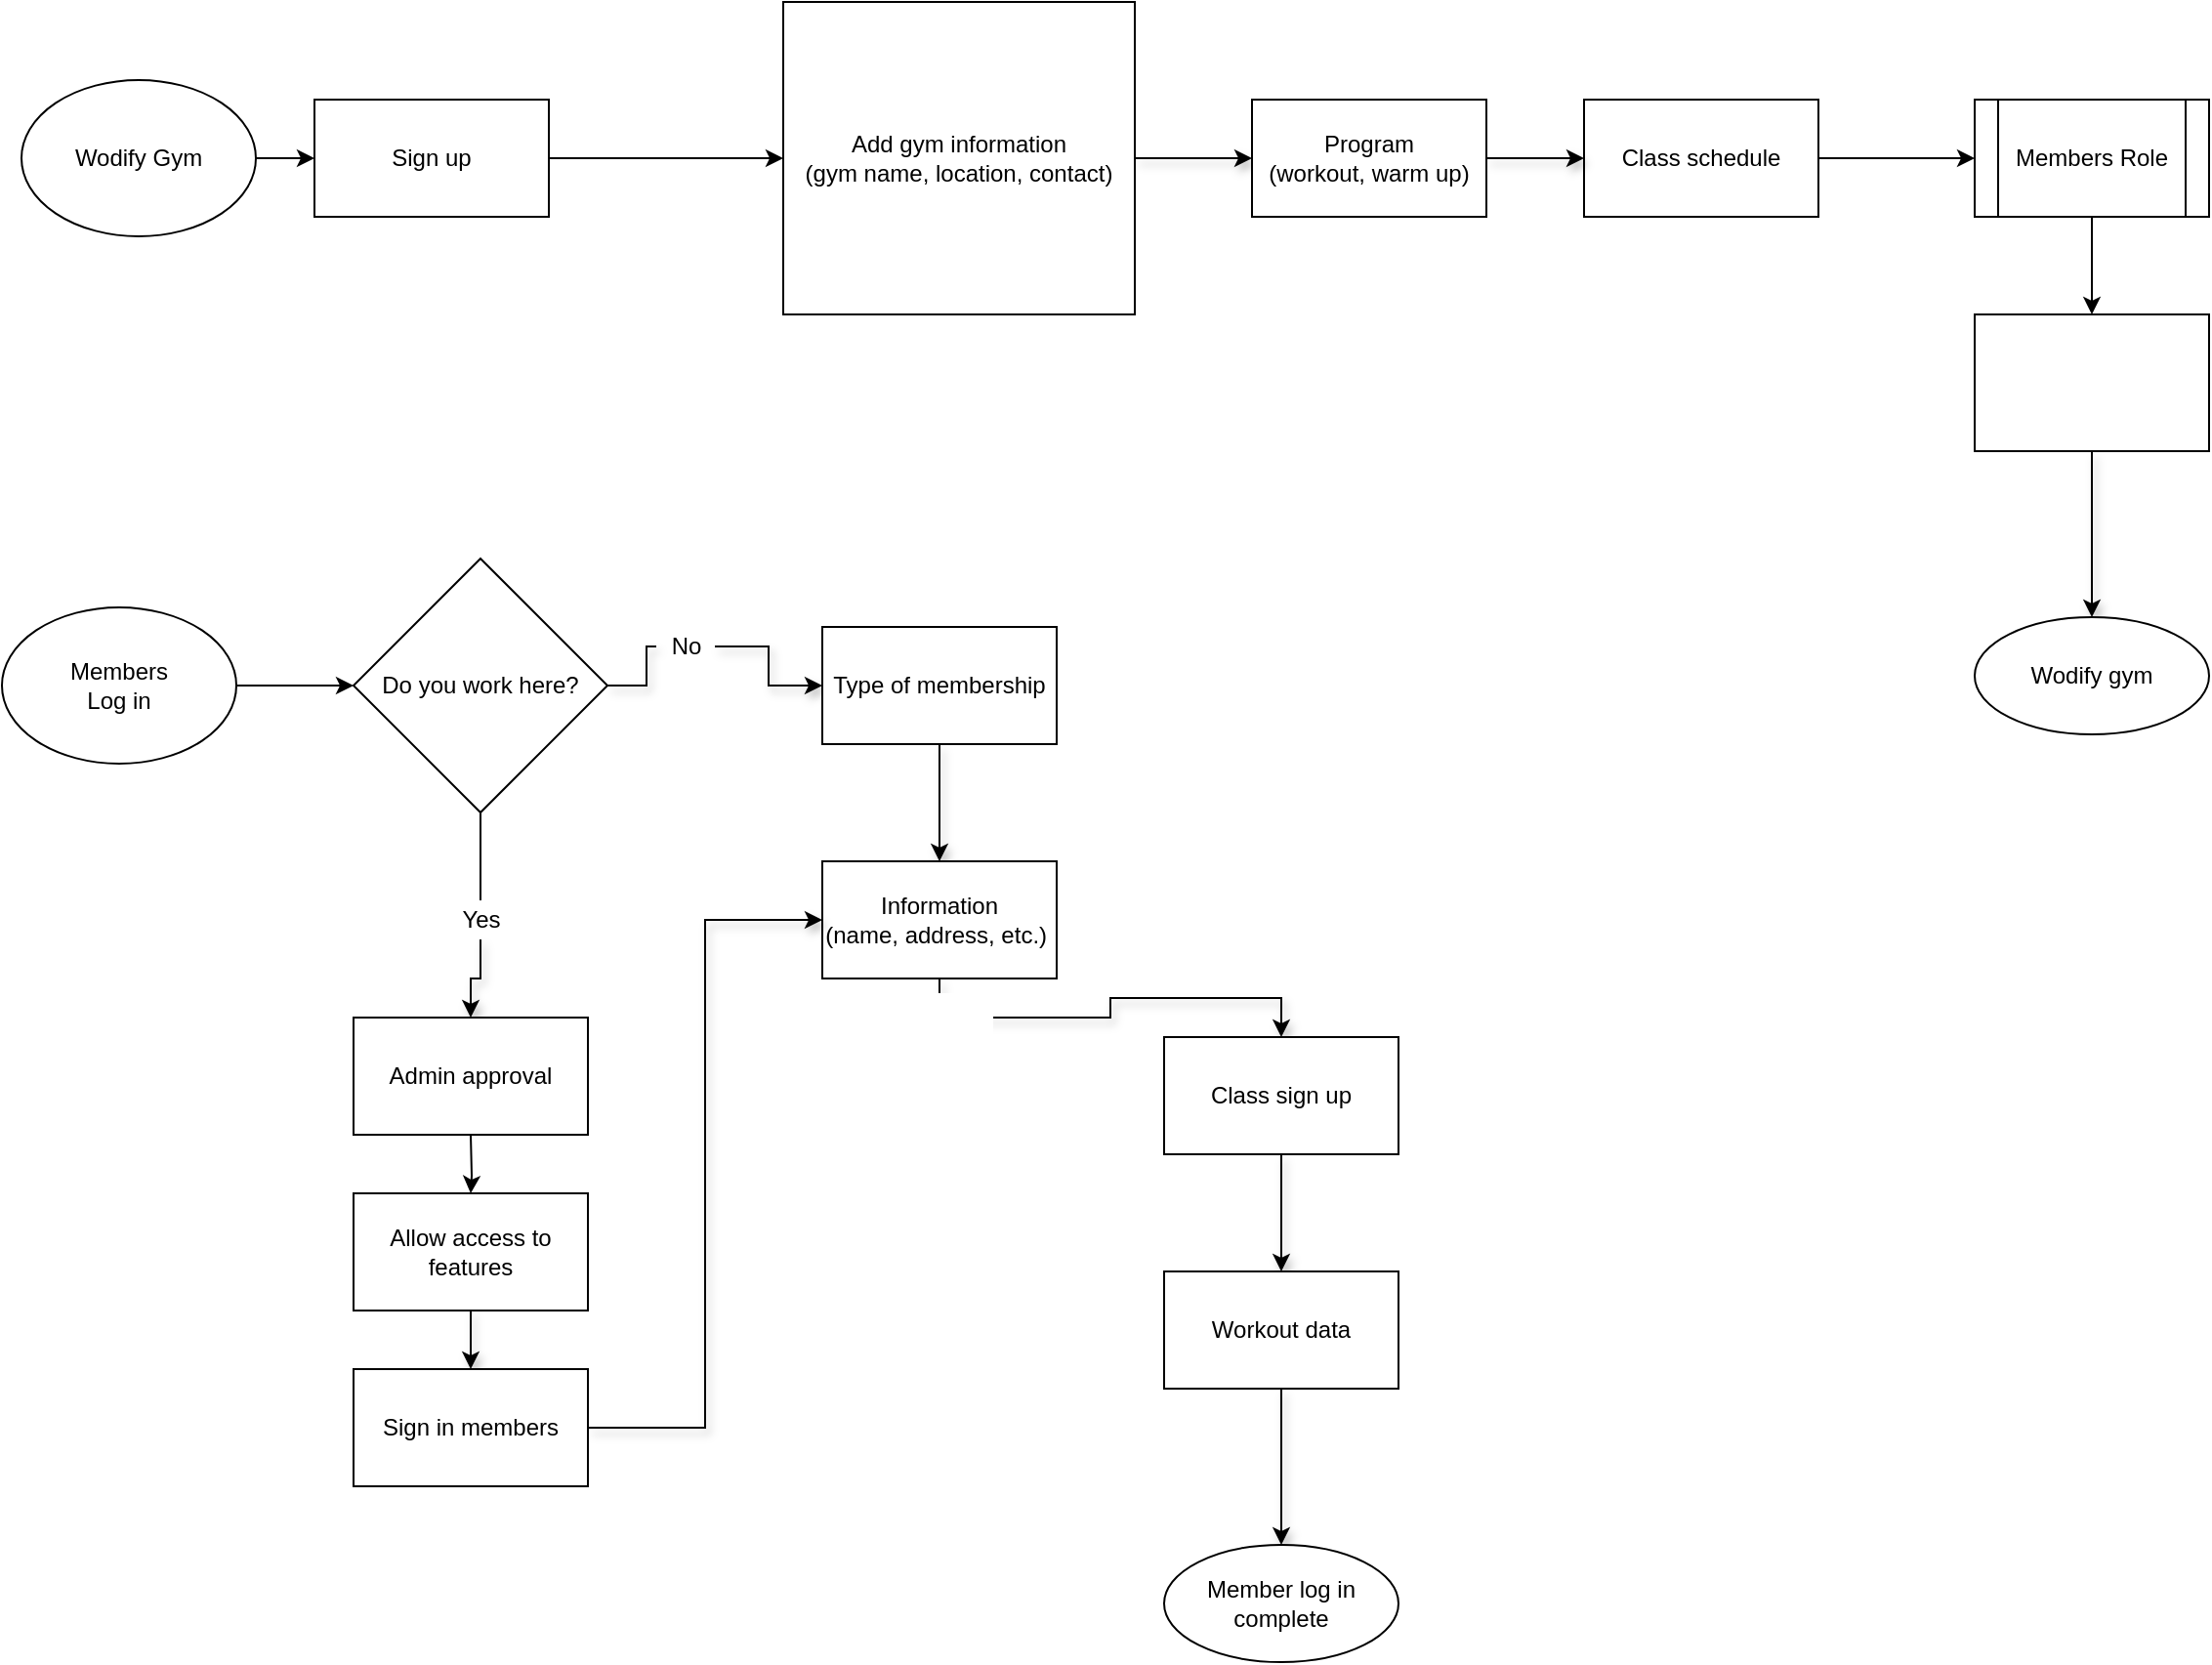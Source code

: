 <mxfile version="16.0.3" type="github">
  <diagram id="RcLsMqSNe8nh3_PVpQBb" name="Page-1">
    <mxGraphModel dx="769" dy="457" grid="1" gridSize="10" guides="1" tooltips="1" connect="1" arrows="1" fold="1" page="1" pageScale="1" pageWidth="850" pageHeight="1100" math="0" shadow="0">
      <root>
        <mxCell id="0" />
        <mxCell id="1" parent="0" />
        <mxCell id="UwSYvGgoTBaX2EDQLk_I-1" value="Wodify Gym" style="ellipse;whiteSpace=wrap;html=1;" vertex="1" parent="1">
          <mxGeometry x="50" y="70" width="120" height="80" as="geometry" />
        </mxCell>
        <mxCell id="UwSYvGgoTBaX2EDQLk_I-2" value="" style="endArrow=classic;html=1;rounded=0;exitX=1;exitY=0.5;exitDx=0;exitDy=0;" edge="1" parent="1" source="UwSYvGgoTBaX2EDQLk_I-1">
          <mxGeometry width="50" height="50" relative="1" as="geometry">
            <mxPoint x="370" y="260" as="sourcePoint" />
            <mxPoint x="200" y="110" as="targetPoint" />
          </mxGeometry>
        </mxCell>
        <mxCell id="UwSYvGgoTBaX2EDQLk_I-36" value="" style="edgeStyle=orthogonalEdgeStyle;rounded=0;orthogonalLoop=1;jettySize=auto;html=1;shadow=1;" edge="1" parent="1" source="UwSYvGgoTBaX2EDQLk_I-3" target="UwSYvGgoTBaX2EDQLk_I-35">
          <mxGeometry relative="1" as="geometry" />
        </mxCell>
        <mxCell id="UwSYvGgoTBaX2EDQLk_I-3" value="Add gym information&lt;br&gt;(gym name, location, contact)" style="rounded=0;whiteSpace=wrap;html=1;" vertex="1" parent="1">
          <mxGeometry x="440" y="30" width="180" height="160" as="geometry" />
        </mxCell>
        <mxCell id="UwSYvGgoTBaX2EDQLk_I-8" value="Sign up" style="rounded=0;whiteSpace=wrap;html=1;" vertex="1" parent="1">
          <mxGeometry x="200" y="80" width="120" height="60" as="geometry" />
        </mxCell>
        <mxCell id="UwSYvGgoTBaX2EDQLk_I-9" value="" style="endArrow=classic;html=1;rounded=0;entryX=0;entryY=0.5;entryDx=0;entryDy=0;exitX=1;exitY=0.5;exitDx=0;exitDy=0;" edge="1" parent="1" source="UwSYvGgoTBaX2EDQLk_I-8" target="UwSYvGgoTBaX2EDQLk_I-3">
          <mxGeometry width="50" height="50" relative="1" as="geometry">
            <mxPoint x="260" y="170" as="sourcePoint" />
            <mxPoint x="310" y="120" as="targetPoint" />
          </mxGeometry>
        </mxCell>
        <mxCell id="UwSYvGgoTBaX2EDQLk_I-13" value="Members&lt;br&gt;Log in" style="ellipse;whiteSpace=wrap;html=1;" vertex="1" parent="1">
          <mxGeometry x="40" y="340" width="120" height="80" as="geometry" />
        </mxCell>
        <mxCell id="UwSYvGgoTBaX2EDQLk_I-14" value="" style="endArrow=classic;html=1;rounded=0;exitX=1;exitY=0.5;exitDx=0;exitDy=0;entryX=0;entryY=0.5;entryDx=0;entryDy=0;" edge="1" parent="1" source="UwSYvGgoTBaX2EDQLk_I-13" target="UwSYvGgoTBaX2EDQLk_I-18">
          <mxGeometry width="50" height="50" relative="1" as="geometry">
            <mxPoint x="240" y="320" as="sourcePoint" />
            <mxPoint x="230" y="380" as="targetPoint" />
          </mxGeometry>
        </mxCell>
        <mxCell id="UwSYvGgoTBaX2EDQLk_I-22" value="" style="edgeStyle=orthogonalEdgeStyle;rounded=0;orthogonalLoop=1;jettySize=auto;html=1;shadow=1;startArrow=none;" edge="1" parent="1" source="UwSYvGgoTBaX2EDQLk_I-39" target="UwSYvGgoTBaX2EDQLk_I-21">
          <mxGeometry relative="1" as="geometry" />
        </mxCell>
        <mxCell id="UwSYvGgoTBaX2EDQLk_I-24" value="" style="edgeStyle=orthogonalEdgeStyle;rounded=0;orthogonalLoop=1;jettySize=auto;html=1;startArrow=none;" edge="1" parent="1" target="UwSYvGgoTBaX2EDQLk_I-23">
          <mxGeometry relative="1" as="geometry">
            <mxPoint x="280" y="610" as="sourcePoint" />
          </mxGeometry>
        </mxCell>
        <mxCell id="UwSYvGgoTBaX2EDQLk_I-18" value="Do you work here?" style="rhombus;whiteSpace=wrap;html=1;" vertex="1" parent="1">
          <mxGeometry x="220" y="315" width="130" height="130" as="geometry" />
        </mxCell>
        <mxCell id="UwSYvGgoTBaX2EDQLk_I-43" value="" style="edgeStyle=orthogonalEdgeStyle;rounded=0;orthogonalLoop=1;jettySize=auto;html=1;shadow=1;" edge="1" parent="1" source="UwSYvGgoTBaX2EDQLk_I-21" target="UwSYvGgoTBaX2EDQLk_I-42">
          <mxGeometry relative="1" as="geometry" />
        </mxCell>
        <mxCell id="UwSYvGgoTBaX2EDQLk_I-21" value="&lt;span&gt;Type of membership&lt;/span&gt;" style="whiteSpace=wrap;html=1;" vertex="1" parent="1">
          <mxGeometry x="460" y="350" width="120" height="60" as="geometry" />
        </mxCell>
        <mxCell id="UwSYvGgoTBaX2EDQLk_I-55" value="" style="edgeStyle=orthogonalEdgeStyle;rounded=0;orthogonalLoop=1;jettySize=auto;html=1;shadow=1;" edge="1" parent="1" source="UwSYvGgoTBaX2EDQLk_I-23" target="UwSYvGgoTBaX2EDQLk_I-54">
          <mxGeometry relative="1" as="geometry" />
        </mxCell>
        <mxCell id="UwSYvGgoTBaX2EDQLk_I-23" value="Allow access to features" style="whiteSpace=wrap;html=1;" vertex="1" parent="1">
          <mxGeometry x="220" y="640" width="120" height="60" as="geometry" />
        </mxCell>
        <mxCell id="UwSYvGgoTBaX2EDQLk_I-26" value="Class schedule" style="whiteSpace=wrap;html=1;" vertex="1" parent="1">
          <mxGeometry x="850" y="80" width="120" height="60" as="geometry" />
        </mxCell>
        <mxCell id="UwSYvGgoTBaX2EDQLk_I-32" value="" style="edgeStyle=orthogonalEdgeStyle;rounded=0;orthogonalLoop=1;jettySize=auto;html=1;" edge="1" parent="1" source="UwSYvGgoTBaX2EDQLk_I-29" target="UwSYvGgoTBaX2EDQLk_I-31">
          <mxGeometry relative="1" as="geometry" />
        </mxCell>
        <mxCell id="UwSYvGgoTBaX2EDQLk_I-29" value="Members Role" style="shape=process;whiteSpace=wrap;html=1;backgroundOutline=1;" vertex="1" parent="1">
          <mxGeometry x="1050" y="80" width="120" height="60" as="geometry" />
        </mxCell>
        <mxCell id="UwSYvGgoTBaX2EDQLk_I-30" value="" style="endArrow=classic;html=1;rounded=0;exitX=1;exitY=0.5;exitDx=0;exitDy=0;entryX=0;entryY=0.5;entryDx=0;entryDy=0;" edge="1" parent="1" source="UwSYvGgoTBaX2EDQLk_I-26" target="UwSYvGgoTBaX2EDQLk_I-29">
          <mxGeometry width="50" height="50" relative="1" as="geometry">
            <mxPoint x="940" y="190" as="sourcePoint" />
            <mxPoint x="990" y="140" as="targetPoint" />
          </mxGeometry>
        </mxCell>
        <mxCell id="UwSYvGgoTBaX2EDQLk_I-34" value="" style="edgeStyle=orthogonalEdgeStyle;rounded=0;orthogonalLoop=1;jettySize=auto;html=1;shadow=1;" edge="1" parent="1" source="UwSYvGgoTBaX2EDQLk_I-31" target="UwSYvGgoTBaX2EDQLk_I-33">
          <mxGeometry relative="1" as="geometry" />
        </mxCell>
        <mxCell id="UwSYvGgoTBaX2EDQLk_I-31" value="" style="whiteSpace=wrap;html=1;" vertex="1" parent="1">
          <mxGeometry x="1050" y="190" width="120" height="70" as="geometry" />
        </mxCell>
        <mxCell id="UwSYvGgoTBaX2EDQLk_I-33" value="Wodify gym" style="ellipse;whiteSpace=wrap;html=1;" vertex="1" parent="1">
          <mxGeometry x="1050" y="345" width="120" height="60" as="geometry" />
        </mxCell>
        <mxCell id="UwSYvGgoTBaX2EDQLk_I-37" value="" style="edgeStyle=orthogonalEdgeStyle;rounded=0;orthogonalLoop=1;jettySize=auto;html=1;shadow=1;" edge="1" parent="1" source="UwSYvGgoTBaX2EDQLk_I-35" target="UwSYvGgoTBaX2EDQLk_I-26">
          <mxGeometry relative="1" as="geometry" />
        </mxCell>
        <mxCell id="UwSYvGgoTBaX2EDQLk_I-35" value="Program&lt;br&gt;(workout, warm up)" style="whiteSpace=wrap;html=1;rounded=0;" vertex="1" parent="1">
          <mxGeometry x="680" y="80" width="120" height="60" as="geometry" />
        </mxCell>
        <mxCell id="UwSYvGgoTBaX2EDQLk_I-39" value="No" style="text;html=1;resizable=0;autosize=1;align=center;verticalAlign=middle;points=[];fillColor=none;strokeColor=none;rounded=0;" vertex="1" parent="1">
          <mxGeometry x="375" y="350" width="30" height="20" as="geometry" />
        </mxCell>
        <mxCell id="UwSYvGgoTBaX2EDQLk_I-40" value="" style="edgeStyle=orthogonalEdgeStyle;rounded=0;orthogonalLoop=1;jettySize=auto;html=1;shadow=1;endArrow=none;" edge="1" parent="1" source="UwSYvGgoTBaX2EDQLk_I-18" target="UwSYvGgoTBaX2EDQLk_I-39">
          <mxGeometry relative="1" as="geometry">
            <mxPoint x="350" y="380" as="sourcePoint" />
            <mxPoint x="435" y="380" as="targetPoint" />
          </mxGeometry>
        </mxCell>
        <mxCell id="UwSYvGgoTBaX2EDQLk_I-60" value="" style="edgeStyle=orthogonalEdgeStyle;rounded=0;orthogonalLoop=1;jettySize=auto;html=1;shadow=1;" edge="1" parent="1" source="UwSYvGgoTBaX2EDQLk_I-38" target="UwSYvGgoTBaX2EDQLk_I-59">
          <mxGeometry relative="1" as="geometry" />
        </mxCell>
        <mxCell id="UwSYvGgoTBaX2EDQLk_I-38" value="Yes" style="text;html=1;resizable=0;autosize=1;align=center;verticalAlign=middle;points=[];fillColor=none;strokeColor=none;rounded=0;" vertex="1" parent="1">
          <mxGeometry x="265" y="490" width="40" height="20" as="geometry" />
        </mxCell>
        <mxCell id="UwSYvGgoTBaX2EDQLk_I-41" value="" style="edgeStyle=orthogonalEdgeStyle;rounded=0;orthogonalLoop=1;jettySize=auto;html=1;endArrow=none;" edge="1" parent="1" source="UwSYvGgoTBaX2EDQLk_I-18" target="UwSYvGgoTBaX2EDQLk_I-38">
          <mxGeometry relative="1" as="geometry">
            <mxPoint x="285" y="445" as="sourcePoint" />
            <mxPoint x="285" y="560" as="targetPoint" />
          </mxGeometry>
        </mxCell>
        <mxCell id="UwSYvGgoTBaX2EDQLk_I-47" value="" style="edgeStyle=orthogonalEdgeStyle;rounded=0;orthogonalLoop=1;jettySize=auto;html=1;shadow=1;exitX=0.5;exitY=1;exitDx=0;exitDy=0;" edge="1" parent="1" source="UwSYvGgoTBaX2EDQLk_I-42" target="UwSYvGgoTBaX2EDQLk_I-46">
          <mxGeometry relative="1" as="geometry">
            <mxPoint x="695" y="510" as="sourcePoint" />
          </mxGeometry>
        </mxCell>
        <mxCell id="UwSYvGgoTBaX2EDQLk_I-42" value="Information &lt;br&gt;(name, address, etc.)&amp;nbsp;" style="whiteSpace=wrap;html=1;" vertex="1" parent="1">
          <mxGeometry x="460" y="470" width="120" height="60" as="geometry" />
        </mxCell>
        <mxCell id="UwSYvGgoTBaX2EDQLk_I-49" value="" style="edgeStyle=orthogonalEdgeStyle;rounded=0;orthogonalLoop=1;jettySize=auto;html=1;shadow=1;" edge="1" parent="1" source="UwSYvGgoTBaX2EDQLk_I-46" target="UwSYvGgoTBaX2EDQLk_I-48">
          <mxGeometry relative="1" as="geometry" />
        </mxCell>
        <mxCell id="UwSYvGgoTBaX2EDQLk_I-46" value="Class sign up" style="whiteSpace=wrap;html=1;" vertex="1" parent="1">
          <mxGeometry x="635" y="560" width="120" height="60" as="geometry" />
        </mxCell>
        <mxCell id="UwSYvGgoTBaX2EDQLk_I-58" value="" style="edgeStyle=orthogonalEdgeStyle;rounded=0;orthogonalLoop=1;jettySize=auto;html=1;shadow=1;" edge="1" parent="1" source="UwSYvGgoTBaX2EDQLk_I-48" target="UwSYvGgoTBaX2EDQLk_I-57">
          <mxGeometry relative="1" as="geometry" />
        </mxCell>
        <mxCell id="UwSYvGgoTBaX2EDQLk_I-48" value="Workout data" style="whiteSpace=wrap;html=1;" vertex="1" parent="1">
          <mxGeometry x="635" y="680" width="120" height="60" as="geometry" />
        </mxCell>
        <mxCell id="UwSYvGgoTBaX2EDQLk_I-56" style="edgeStyle=orthogonalEdgeStyle;rounded=0;orthogonalLoop=1;jettySize=auto;html=1;exitX=1;exitY=0.5;exitDx=0;exitDy=0;entryX=0;entryY=0.5;entryDx=0;entryDy=0;shadow=1;" edge="1" parent="1" source="UwSYvGgoTBaX2EDQLk_I-54" target="UwSYvGgoTBaX2EDQLk_I-42">
          <mxGeometry relative="1" as="geometry" />
        </mxCell>
        <mxCell id="UwSYvGgoTBaX2EDQLk_I-54" value="Sign in members" style="whiteSpace=wrap;html=1;" vertex="1" parent="1">
          <mxGeometry x="220" y="730" width="120" height="60" as="geometry" />
        </mxCell>
        <mxCell id="UwSYvGgoTBaX2EDQLk_I-57" value="Member log in complete" style="ellipse;whiteSpace=wrap;html=1;" vertex="1" parent="1">
          <mxGeometry x="635" y="820" width="120" height="60" as="geometry" />
        </mxCell>
        <mxCell id="UwSYvGgoTBaX2EDQLk_I-59" value="Admin approval" style="rounded=0;whiteSpace=wrap;html=1;" vertex="1" parent="1">
          <mxGeometry x="220" y="550" width="120" height="60" as="geometry" />
        </mxCell>
      </root>
    </mxGraphModel>
  </diagram>
</mxfile>
